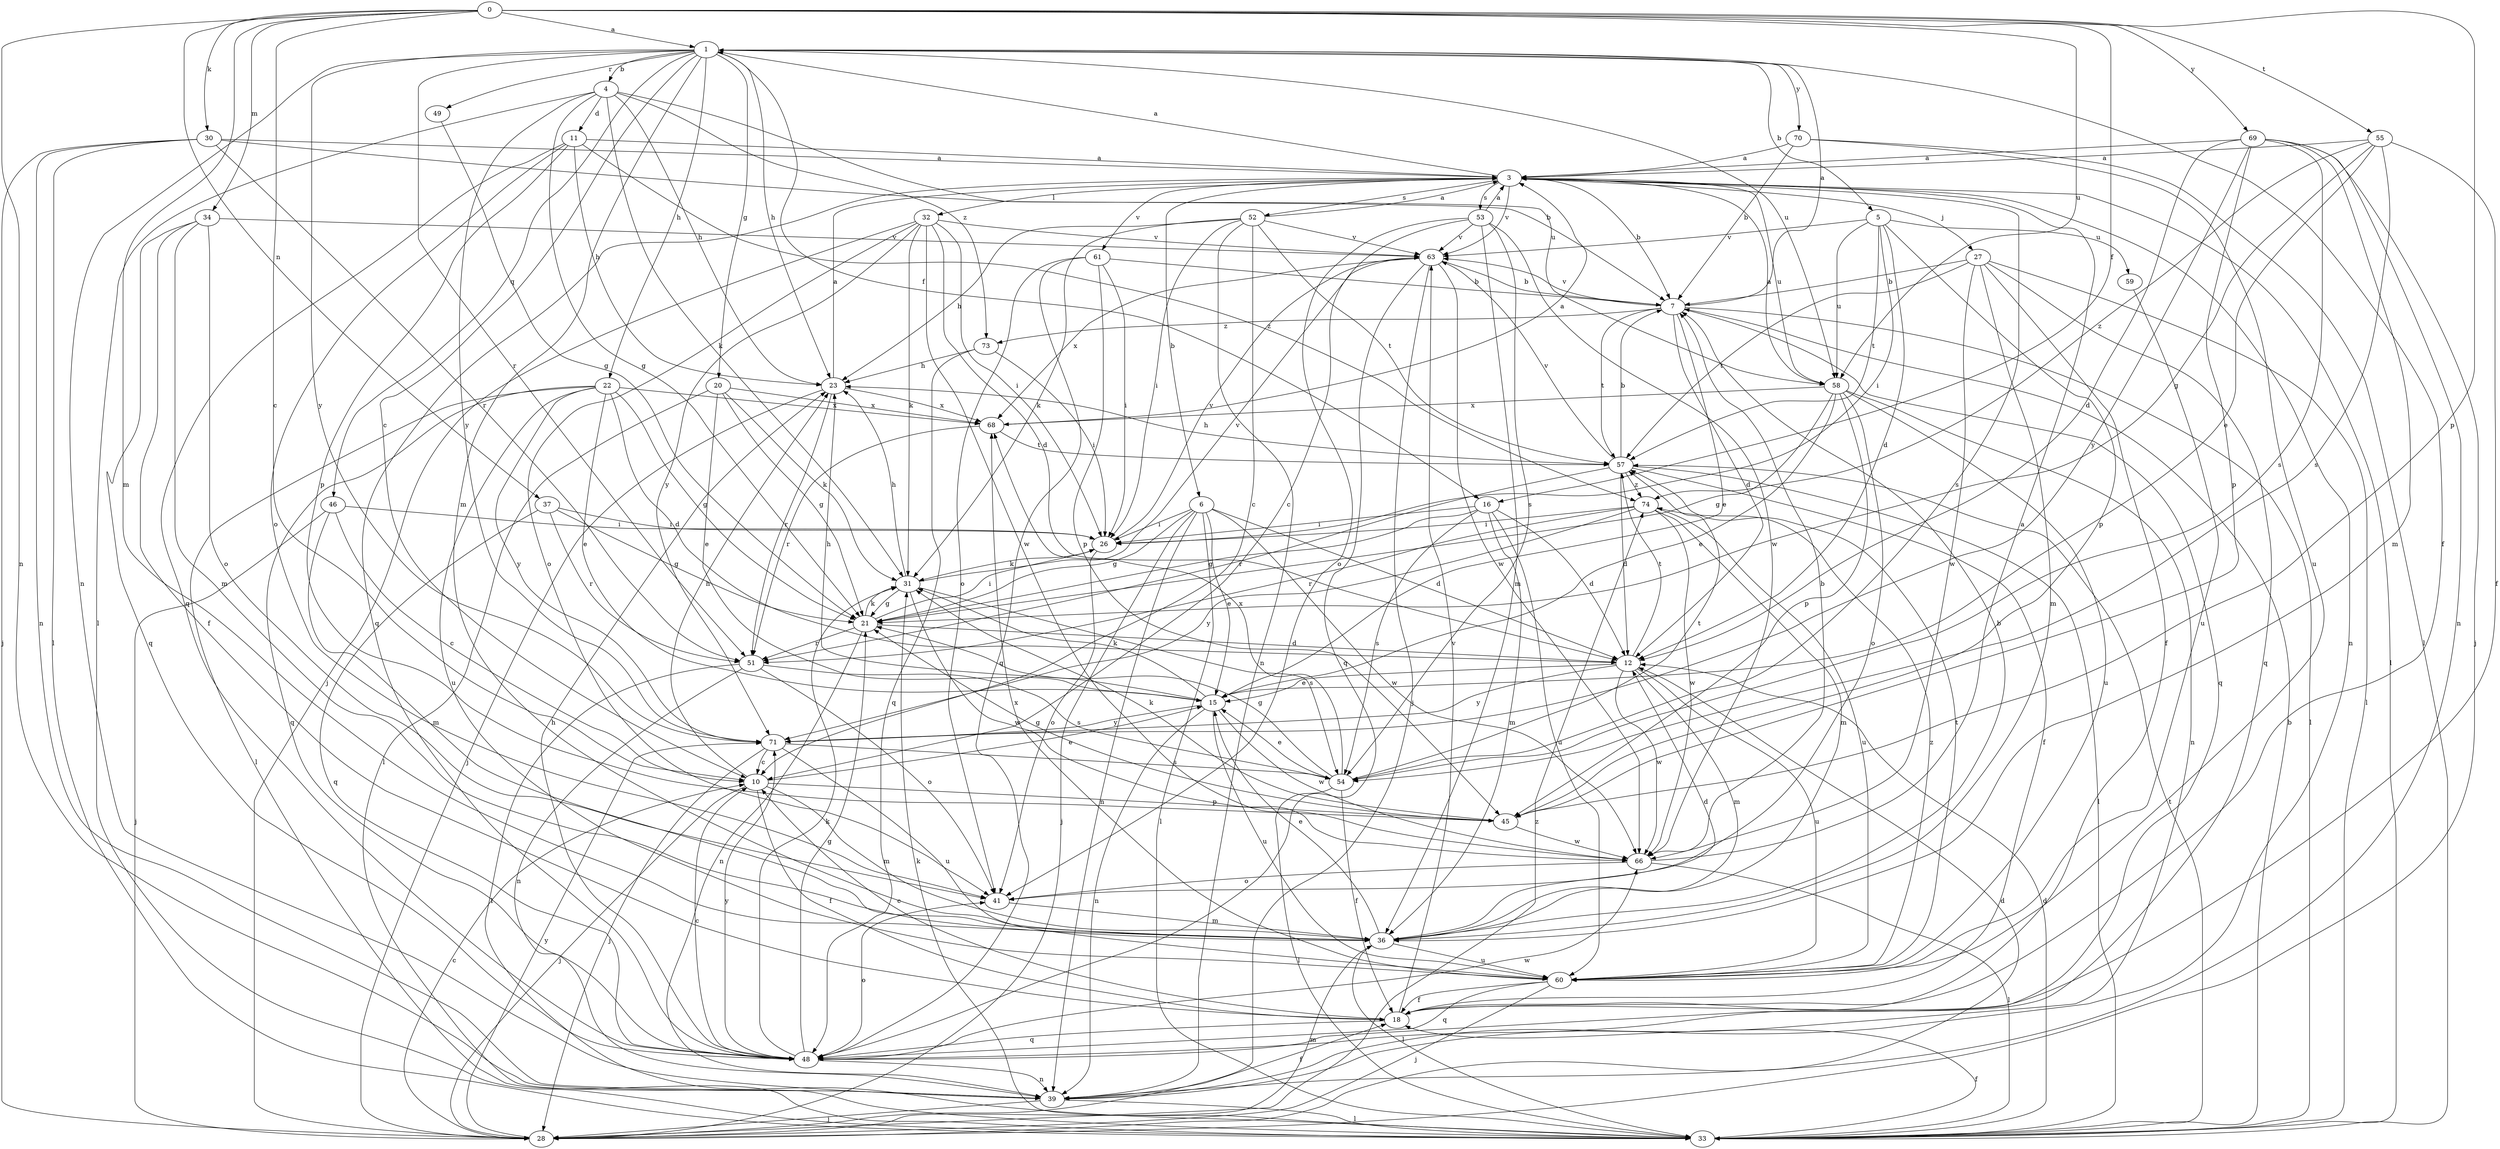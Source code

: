 strict digraph  {
0;
1;
3;
4;
5;
6;
7;
10;
11;
12;
15;
16;
18;
20;
21;
22;
23;
26;
27;
28;
30;
31;
32;
33;
34;
36;
37;
39;
41;
45;
46;
48;
49;
51;
52;
53;
54;
55;
57;
58;
59;
60;
61;
63;
66;
68;
69;
70;
71;
73;
74;
0 -> 1  [label=a];
0 -> 10  [label=c];
0 -> 16  [label=f];
0 -> 30  [label=k];
0 -> 34  [label=m];
0 -> 36  [label=m];
0 -> 37  [label=n];
0 -> 39  [label=n];
0 -> 45  [label=p];
0 -> 55  [label=t];
0 -> 58  [label=u];
0 -> 69  [label=y];
1 -> 4  [label=b];
1 -> 5  [label=b];
1 -> 10  [label=c];
1 -> 16  [label=f];
1 -> 18  [label=f];
1 -> 20  [label=g];
1 -> 22  [label=h];
1 -> 23  [label=h];
1 -> 36  [label=m];
1 -> 39  [label=n];
1 -> 46  [label=q];
1 -> 49  [label=r];
1 -> 51  [label=r];
1 -> 58  [label=u];
1 -> 70  [label=y];
1 -> 71  [label=y];
3 -> 1  [label=a];
3 -> 6  [label=b];
3 -> 7  [label=b];
3 -> 27  [label=j];
3 -> 32  [label=l];
3 -> 33  [label=l];
3 -> 39  [label=n];
3 -> 48  [label=q];
3 -> 52  [label=s];
3 -> 53  [label=s];
3 -> 54  [label=s];
3 -> 58  [label=u];
3 -> 61  [label=v];
3 -> 63  [label=v];
4 -> 11  [label=d];
4 -> 21  [label=g];
4 -> 23  [label=h];
4 -> 31  [label=k];
4 -> 33  [label=l];
4 -> 58  [label=u];
4 -> 71  [label=y];
4 -> 73  [label=z];
5 -> 12  [label=d];
5 -> 26  [label=i];
5 -> 45  [label=p];
5 -> 57  [label=t];
5 -> 58  [label=u];
5 -> 59  [label=u];
5 -> 63  [label=v];
6 -> 12  [label=d];
6 -> 15  [label=e];
6 -> 21  [label=g];
6 -> 26  [label=i];
6 -> 28  [label=j];
6 -> 33  [label=l];
6 -> 39  [label=n];
6 -> 66  [label=w];
7 -> 1  [label=a];
7 -> 12  [label=d];
7 -> 15  [label=e];
7 -> 33  [label=l];
7 -> 48  [label=q];
7 -> 57  [label=t];
7 -> 63  [label=v];
7 -> 73  [label=z];
10 -> 15  [label=e];
10 -> 18  [label=f];
10 -> 23  [label=h];
10 -> 28  [label=j];
10 -> 36  [label=m];
10 -> 45  [label=p];
11 -> 3  [label=a];
11 -> 23  [label=h];
11 -> 41  [label=o];
11 -> 45  [label=p];
11 -> 48  [label=q];
11 -> 74  [label=z];
12 -> 15  [label=e];
12 -> 36  [label=m];
12 -> 57  [label=t];
12 -> 60  [label=u];
12 -> 66  [label=w];
12 -> 71  [label=y];
15 -> 23  [label=h];
15 -> 31  [label=k];
15 -> 39  [label=n];
15 -> 60  [label=u];
15 -> 66  [label=w];
15 -> 71  [label=y];
16 -> 12  [label=d];
16 -> 21  [label=g];
16 -> 26  [label=i];
16 -> 36  [label=m];
16 -> 54  [label=s];
16 -> 60  [label=u];
18 -> 10  [label=c];
18 -> 48  [label=q];
18 -> 63  [label=v];
20 -> 15  [label=e];
20 -> 21  [label=g];
20 -> 31  [label=k];
20 -> 33  [label=l];
20 -> 68  [label=x];
21 -> 12  [label=d];
21 -> 26  [label=i];
21 -> 31  [label=k];
21 -> 39  [label=n];
21 -> 51  [label=r];
22 -> 12  [label=d];
22 -> 15  [label=e];
22 -> 21  [label=g];
22 -> 33  [label=l];
22 -> 48  [label=q];
22 -> 60  [label=u];
22 -> 68  [label=x];
22 -> 71  [label=y];
23 -> 3  [label=a];
23 -> 28  [label=j];
23 -> 51  [label=r];
23 -> 68  [label=x];
26 -> 31  [label=k];
26 -> 41  [label=o];
26 -> 63  [label=v];
27 -> 7  [label=b];
27 -> 18  [label=f];
27 -> 33  [label=l];
27 -> 36  [label=m];
27 -> 48  [label=q];
27 -> 57  [label=t];
27 -> 66  [label=w];
28 -> 10  [label=c];
28 -> 12  [label=d];
28 -> 36  [label=m];
28 -> 71  [label=y];
28 -> 74  [label=z];
30 -> 3  [label=a];
30 -> 7  [label=b];
30 -> 28  [label=j];
30 -> 33  [label=l];
30 -> 39  [label=n];
30 -> 51  [label=r];
31 -> 21  [label=g];
31 -> 23  [label=h];
31 -> 54  [label=s];
31 -> 63  [label=v];
31 -> 66  [label=w];
32 -> 12  [label=d];
32 -> 26  [label=i];
32 -> 28  [label=j];
32 -> 31  [label=k];
32 -> 41  [label=o];
32 -> 63  [label=v];
32 -> 66  [label=w];
32 -> 71  [label=y];
33 -> 7  [label=b];
33 -> 12  [label=d];
33 -> 18  [label=f];
33 -> 31  [label=k];
33 -> 57  [label=t];
34 -> 18  [label=f];
34 -> 36  [label=m];
34 -> 41  [label=o];
34 -> 48  [label=q];
34 -> 63  [label=v];
36 -> 7  [label=b];
36 -> 12  [label=d];
36 -> 15  [label=e];
36 -> 33  [label=l];
36 -> 60  [label=u];
37 -> 21  [label=g];
37 -> 26  [label=i];
37 -> 48  [label=q];
37 -> 51  [label=r];
39 -> 18  [label=f];
39 -> 28  [label=j];
39 -> 33  [label=l];
41 -> 36  [label=m];
45 -> 21  [label=g];
45 -> 31  [label=k];
45 -> 66  [label=w];
46 -> 10  [label=c];
46 -> 26  [label=i];
46 -> 28  [label=j];
46 -> 36  [label=m];
48 -> 10  [label=c];
48 -> 21  [label=g];
48 -> 23  [label=h];
48 -> 31  [label=k];
48 -> 39  [label=n];
48 -> 41  [label=o];
48 -> 66  [label=w];
48 -> 71  [label=y];
49 -> 21  [label=g];
51 -> 33  [label=l];
51 -> 39  [label=n];
51 -> 41  [label=o];
51 -> 54  [label=s];
52 -> 3  [label=a];
52 -> 10  [label=c];
52 -> 23  [label=h];
52 -> 26  [label=i];
52 -> 31  [label=k];
52 -> 39  [label=n];
52 -> 57  [label=t];
52 -> 63  [label=v];
53 -> 3  [label=a];
53 -> 10  [label=c];
53 -> 36  [label=m];
53 -> 41  [label=o];
53 -> 54  [label=s];
53 -> 63  [label=v];
53 -> 66  [label=w];
54 -> 15  [label=e];
54 -> 18  [label=f];
54 -> 21  [label=g];
54 -> 33  [label=l];
54 -> 57  [label=t];
54 -> 68  [label=x];
55 -> 3  [label=a];
55 -> 15  [label=e];
55 -> 18  [label=f];
55 -> 21  [label=g];
55 -> 54  [label=s];
55 -> 74  [label=z];
57 -> 7  [label=b];
57 -> 12  [label=d];
57 -> 18  [label=f];
57 -> 23  [label=h];
57 -> 33  [label=l];
57 -> 51  [label=r];
57 -> 63  [label=v];
57 -> 74  [label=z];
58 -> 3  [label=a];
58 -> 15  [label=e];
58 -> 21  [label=g];
58 -> 39  [label=n];
58 -> 41  [label=o];
58 -> 45  [label=p];
58 -> 60  [label=u];
58 -> 68  [label=x];
59 -> 60  [label=u];
60 -> 18  [label=f];
60 -> 28  [label=j];
60 -> 48  [label=q];
60 -> 57  [label=t];
60 -> 68  [label=x];
60 -> 74  [label=z];
61 -> 7  [label=b];
61 -> 26  [label=i];
61 -> 41  [label=o];
61 -> 45  [label=p];
61 -> 48  [label=q];
63 -> 7  [label=b];
63 -> 28  [label=j];
63 -> 48  [label=q];
63 -> 66  [label=w];
63 -> 68  [label=x];
66 -> 3  [label=a];
66 -> 7  [label=b];
66 -> 33  [label=l];
66 -> 41  [label=o];
68 -> 3  [label=a];
68 -> 51  [label=r];
68 -> 57  [label=t];
69 -> 3  [label=a];
69 -> 12  [label=d];
69 -> 28  [label=j];
69 -> 36  [label=m];
69 -> 39  [label=n];
69 -> 45  [label=p];
69 -> 54  [label=s];
69 -> 71  [label=y];
70 -> 3  [label=a];
70 -> 7  [label=b];
70 -> 33  [label=l];
70 -> 60  [label=u];
71 -> 10  [label=c];
71 -> 28  [label=j];
71 -> 54  [label=s];
71 -> 60  [label=u];
73 -> 23  [label=h];
73 -> 26  [label=i];
73 -> 48  [label=q];
74 -> 26  [label=i];
74 -> 36  [label=m];
74 -> 51  [label=r];
74 -> 60  [label=u];
74 -> 66  [label=w];
74 -> 71  [label=y];
}
